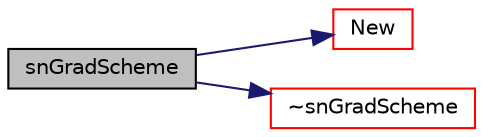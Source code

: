 digraph "snGradScheme"
{
  bgcolor="transparent";
  edge [fontname="Helvetica",fontsize="10",labelfontname="Helvetica",labelfontsize="10"];
  node [fontname="Helvetica",fontsize="10",shape=record];
  rankdir="LR";
  Node1 [label="snGradScheme",height=0.2,width=0.4,color="black", fillcolor="grey75", style="filled", fontcolor="black"];
  Node1 -> Node2 [color="midnightblue",fontsize="10",style="solid",fontname="Helvetica"];
  Node2 [label="New",height=0.2,width=0.4,color="red",URL="$a02428.html#adc12ff65e667931ca7187bb66656924a",tooltip="Return new tmp interpolation scheme. "];
  Node1 -> Node3 [color="midnightblue",fontsize="10",style="solid",fontname="Helvetica"];
  Node3 [label="~snGradScheme",height=0.2,width=0.4,color="red",URL="$a02428.html#a12807713f3b78d4c85757fd622b2938a",tooltip="Destructor. "];
}

